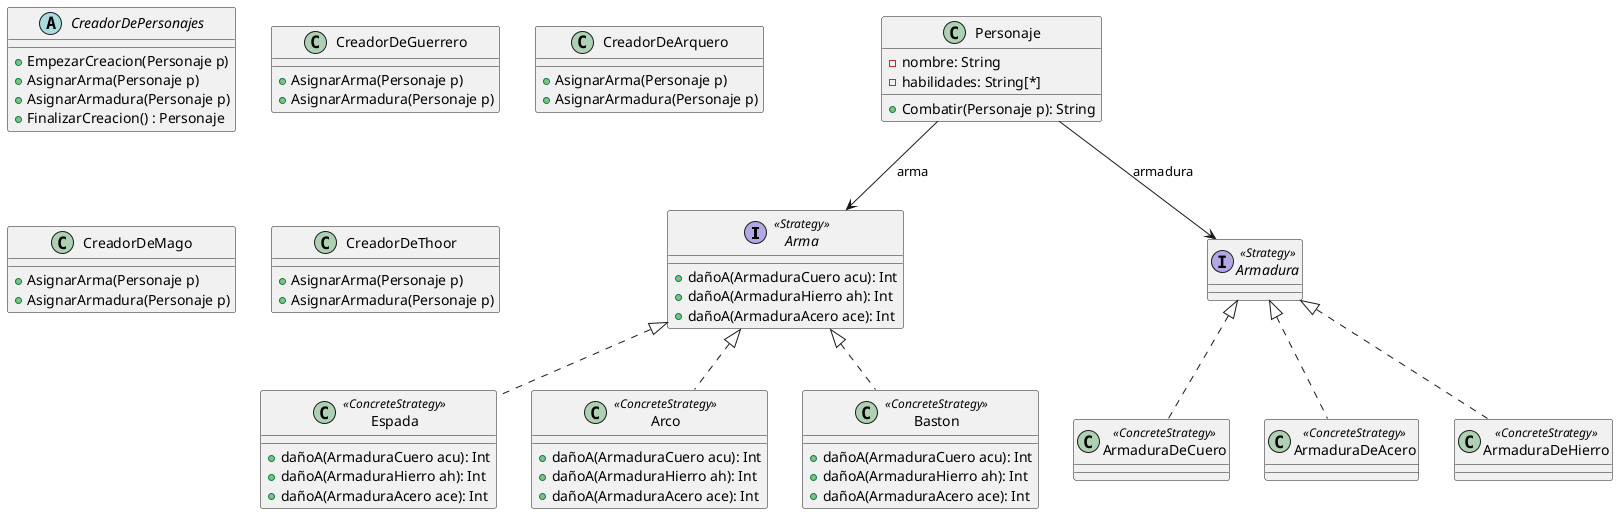 @startuml Ejercicio20

Arma <|.. Espada
Arma <|.. Arco
Arma <|.. Baston
Armadura <|.. ArmaduraDeCuero
Armadura <|.. ArmaduraDeAcero
Armadura <|.. ArmaduraDeHierro
Personaje --> Arma : arma 
Personaje --> Armadura : armadura 

'Estaba en la duda de hacer una Strategy con los personajes, pero entiendo que justamente tienen el nombre para Identificarse entonces lo mas sensato es hacer un Strategy de Armadura y la clase Personaje se diferencia de otra por su nombre.

'Para crear los personajes, uso un Builder? Pq deberia tener dos directores que indiquen el orden, ya que el mago tiene 2 habilidades y el guerrero 1 (Entiendo que el arquero tendria combate a distancia aunque no diga nada).

interface Arma <<Strategy>>{
    +dañoA(ArmaduraCuero acu): Int 
    +dañoA(ArmaduraHierro ah): Int 
    +dañoA(ArmaduraAcero ace): Int 
}

class Espada <<ConcreteStrategy>>{
    +dañoA(ArmaduraCuero acu): Int 
    +dañoA(ArmaduraHierro ah): Int 
    +dañoA(ArmaduraAcero ace): Int 
}

class Arco <<ConcreteStrategy>>{
    +dañoA(ArmaduraCuero acu): Int 
    +dañoA(ArmaduraHierro ah): Int 
    +dañoA(ArmaduraAcero ace): Int 
}

Class Baston <<ConcreteStrategy>>{
    +dañoA(ArmaduraCuero acu): Int 
    +dañoA(ArmaduraHierro ah): Int 
    +dañoA(ArmaduraAcero ace): Int 
}

'El String seria para saber si gano o perdio? Aunque en realidad los dos reciben daño.
class Personaje{
    -nombre: String
    -habilidades: String[*]
    +Combatir(Personaje p): String 
}

'Lo que me hace ruido, es que queda vacia porque no tiene una defenesa o un algo que le pueda aplicar. 
'Sino que hago, lo identifico por un String?
'Pq encima no tienen algo que sea defensa contra 
interface Armadura <<Strategy>>{ 

}

class ArmaduraDeCuero <<ConcreteStrategy>>{

}

class ArmaduraDeHierro <<ConcreteStrategy>>{

}

class ArmaduraDeAcero <<ConcreteStrategy>>{

}

abstract class CreadorDePersonajes{
    +EmpezarCreacion(Personaje p)
    +AsignarArma(Personaje p)
    +AsignarArmadura(Personaje p)
    +FinalizarCreacion() : Personaje
}

class CreadorDeGuerrero{
    +AsignarArma(Personaje p)
    +AsignarArmadura(Personaje p)
}

class CreadorDeArquero{
    +AsignarArma(Personaje p)
    +AsignarArmadura(Personaje p)
}

class CreadorDeMago{
    +AsignarArma(Personaje p)
    +AsignarArmadura(Personaje p)
}

class CreadorDeThoor{
    +AsignarArma(Personaje p)
    +AsignarArmadura(Personaje p)
}
@enduml